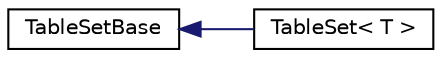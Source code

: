 digraph "Graphical Class Hierarchy"
{
  edge [fontname="Helvetica",fontsize="10",labelfontname="Helvetica",labelfontsize="10"];
  node [fontname="Helvetica",fontsize="10",shape=record];
  rankdir="LR";
  Node1 [label="TableSetBase",height=0.2,width=0.4,color="black", fillcolor="white", style="filled",URL="$class_table_set_base.html"];
  Node1 -> Node2 [dir="back",color="midnightblue",fontsize="10",style="solid",fontname="Helvetica"];
  Node2 [label="TableSet\< T \>",height=0.2,width=0.4,color="black", fillcolor="white", style="filled",URL="$class_table_set.html"];
}
